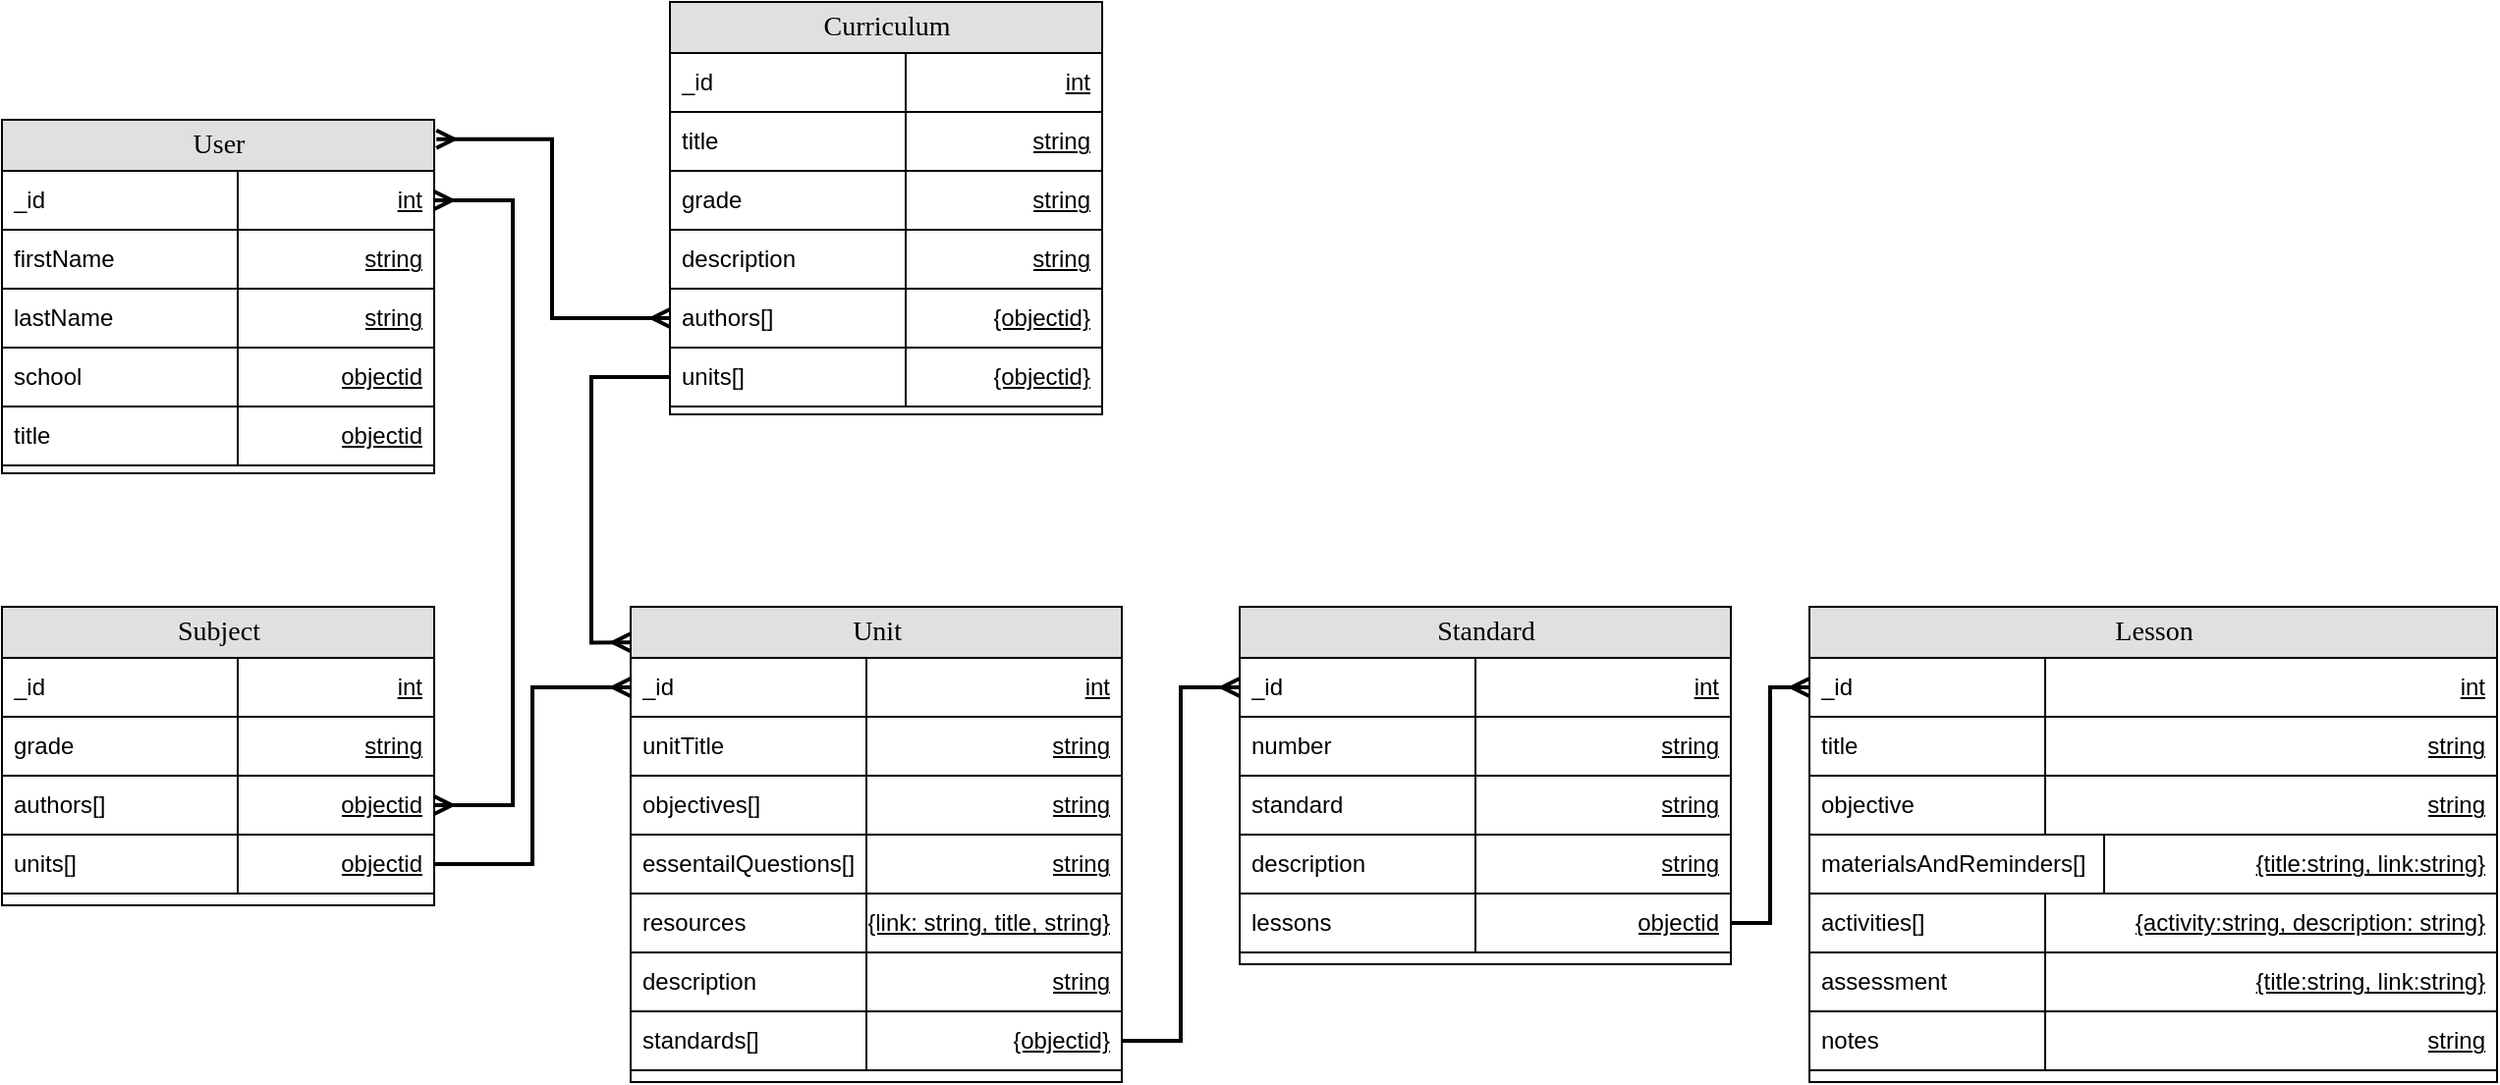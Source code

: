 <mxfile version="21.7.2" type="github">
  <diagram name="Page-1" id="e56a1550-8fbb-45ad-956c-1786394a9013">
    <mxGraphModel dx="1135" dy="780" grid="1" gridSize="10" guides="1" tooltips="1" connect="1" arrows="1" fold="1" page="1" pageScale="1" pageWidth="1100" pageHeight="850" background="none" math="0" shadow="0">
      <root>
        <mxCell id="0" />
        <mxCell id="1" parent="0" />
        <mxCell id="2e49270ec7c68f3f-80" value="Subject" style="swimlane;html=1;fontStyle=0;childLayout=stackLayout;horizontal=1;startSize=26;fillColor=#e0e0e0;horizontalStack=0;resizeParent=1;resizeLast=0;collapsible=1;marginBottom=0;swimlaneFillColor=#ffffff;align=center;rounded=0;shadow=0;comic=0;labelBackgroundColor=none;strokeWidth=1;fontFamily=Verdana;fontSize=14" parent="1" vertex="1">
          <mxGeometry x="30" y="358" width="220" height="152" as="geometry" />
        </mxCell>
        <mxCell id="2e49270ec7c68f3f-81" value="&lt;span style=&quot;font-weight: 400;&quot;&gt;int&lt;/span&gt;" style="shape=partialRectangle;top=0;left=0;right=0;bottom=1;html=1;align=right;verticalAlign=middle;fillColor=none;spacingLeft=34;spacingRight=4;whiteSpace=wrap;overflow=hidden;rotatable=0;points=[[0,0.5],[1,0.5]];portConstraint=eastwest;dropTarget=0;fontStyle=5;" parent="2e49270ec7c68f3f-80" vertex="1">
          <mxGeometry y="26" width="220" height="30" as="geometry" />
        </mxCell>
        <mxCell id="2e49270ec7c68f3f-82" value="_id" style="shape=partialRectangle;top=0;left=0;bottom=0;html=1;fillColor=none;align=left;verticalAlign=middle;spacingLeft=4;spacingRight=4;whiteSpace=wrap;overflow=hidden;rotatable=0;points=[];portConstraint=eastwest;part=1;" parent="2e49270ec7c68f3f-81" vertex="1" connectable="0">
          <mxGeometry width="120" height="30" as="geometry" />
        </mxCell>
        <mxCell id="TfCNdOQAZOzX627m7ygY-2" value="&lt;span style=&quot;font-weight: 400;&quot;&gt;string&lt;/span&gt;" style="shape=partialRectangle;top=0;left=0;right=0;bottom=1;html=1;align=right;verticalAlign=middle;fillColor=none;spacingLeft=34;spacingRight=4;whiteSpace=wrap;overflow=hidden;rotatable=0;points=[[0,0.5],[1,0.5]];portConstraint=eastwest;dropTarget=0;fontStyle=5;" vertex="1" parent="2e49270ec7c68f3f-80">
          <mxGeometry y="56" width="220" height="30" as="geometry" />
        </mxCell>
        <mxCell id="TfCNdOQAZOzX627m7ygY-3" value="grade" style="shape=partialRectangle;top=0;left=0;bottom=0;html=1;fillColor=none;align=left;verticalAlign=middle;spacingLeft=4;spacingRight=4;whiteSpace=wrap;overflow=hidden;rotatable=0;points=[];portConstraint=eastwest;part=1;" vertex="1" connectable="0" parent="TfCNdOQAZOzX627m7ygY-2">
          <mxGeometry width="120" height="30" as="geometry" />
        </mxCell>
        <mxCell id="TfCNdOQAZOzX627m7ygY-4" value="&lt;span style=&quot;font-weight: 400;&quot;&gt;objectid&lt;/span&gt;" style="shape=partialRectangle;top=0;left=0;right=0;bottom=1;html=1;align=right;verticalAlign=middle;fillColor=none;spacingLeft=34;spacingRight=4;whiteSpace=wrap;overflow=hidden;rotatable=0;points=[[0,0.5],[1,0.5]];portConstraint=eastwest;dropTarget=0;fontStyle=5;" vertex="1" parent="2e49270ec7c68f3f-80">
          <mxGeometry y="86" width="220" height="30" as="geometry" />
        </mxCell>
        <mxCell id="TfCNdOQAZOzX627m7ygY-5" value="authors[]" style="shape=partialRectangle;top=0;left=0;bottom=0;html=1;fillColor=none;align=left;verticalAlign=middle;spacingLeft=4;spacingRight=4;whiteSpace=wrap;overflow=hidden;rotatable=0;points=[];portConstraint=eastwest;part=1;" vertex="1" connectable="0" parent="TfCNdOQAZOzX627m7ygY-4">
          <mxGeometry width="120" height="30" as="geometry" />
        </mxCell>
        <mxCell id="TfCNdOQAZOzX627m7ygY-8" value="&lt;span style=&quot;font-weight: 400;&quot;&gt;objectid&lt;/span&gt;" style="shape=partialRectangle;top=0;left=0;right=0;bottom=1;html=1;align=right;verticalAlign=middle;fillColor=none;spacingLeft=34;spacingRight=4;whiteSpace=wrap;overflow=hidden;rotatable=0;points=[[0,0.5],[1,0.5]];portConstraint=eastwest;dropTarget=0;fontStyle=5;" vertex="1" parent="2e49270ec7c68f3f-80">
          <mxGeometry y="116" width="220" height="30" as="geometry" />
        </mxCell>
        <mxCell id="TfCNdOQAZOzX627m7ygY-9" value="units[]" style="shape=partialRectangle;top=0;left=0;bottom=0;html=1;fillColor=none;align=left;verticalAlign=middle;spacingLeft=4;spacingRight=4;whiteSpace=wrap;overflow=hidden;rotatable=0;points=[];portConstraint=eastwest;part=1;" vertex="1" connectable="0" parent="TfCNdOQAZOzX627m7ygY-8">
          <mxGeometry width="120" height="30" as="geometry" />
        </mxCell>
        <mxCell id="TfCNdOQAZOzX627m7ygY-520" style="edgeStyle=orthogonalEdgeStyle;rounded=0;orthogonalLoop=1;jettySize=auto;html=1;exitX=1.005;exitY=0.055;exitDx=0;exitDy=0;exitPerimeter=0;endArrow=ERmany;endFill=0;startArrow=ERmany;startFill=0;strokeWidth=2;" edge="1" parent="1" source="TfCNdOQAZOzX627m7ygY-10" target="TfCNdOQAZOzX627m7ygY-512">
          <mxGeometry relative="1" as="geometry">
            <mxPoint x="260" y="120" as="sourcePoint" />
            <Array as="points">
              <mxPoint x="310" y="120" />
              <mxPoint x="310" y="211" />
            </Array>
          </mxGeometry>
        </mxCell>
        <mxCell id="TfCNdOQAZOzX627m7ygY-10" value="User" style="swimlane;html=1;fontStyle=0;childLayout=stackLayout;horizontal=1;startSize=26;fillColor=#e0e0e0;horizontalStack=0;resizeParent=1;resizeLast=0;collapsible=1;marginBottom=0;swimlaneFillColor=#ffffff;align=center;rounded=0;shadow=0;comic=0;labelBackgroundColor=none;strokeWidth=1;fontFamily=Verdana;fontSize=14" vertex="1" parent="1">
          <mxGeometry x="30" y="110" width="220" height="180" as="geometry" />
        </mxCell>
        <mxCell id="TfCNdOQAZOzX627m7ygY-11" value="&lt;span style=&quot;font-weight: 400;&quot;&gt;int&lt;/span&gt;" style="shape=partialRectangle;top=0;left=0;right=0;bottom=1;html=1;align=right;verticalAlign=middle;fillColor=none;spacingLeft=34;spacingRight=4;whiteSpace=wrap;overflow=hidden;rotatable=0;points=[[0,0.5],[1,0.5]];portConstraint=eastwest;dropTarget=0;fontStyle=5;" vertex="1" parent="TfCNdOQAZOzX627m7ygY-10">
          <mxGeometry y="26" width="220" height="30" as="geometry" />
        </mxCell>
        <mxCell id="TfCNdOQAZOzX627m7ygY-12" value="_id" style="shape=partialRectangle;top=0;left=0;bottom=0;html=1;fillColor=none;align=left;verticalAlign=middle;spacingLeft=4;spacingRight=4;whiteSpace=wrap;overflow=hidden;rotatable=0;points=[];portConstraint=eastwest;part=1;" vertex="1" connectable="0" parent="TfCNdOQAZOzX627m7ygY-11">
          <mxGeometry width="120" height="30" as="geometry" />
        </mxCell>
        <mxCell id="TfCNdOQAZOzX627m7ygY-13" value="&lt;span style=&quot;font-weight: 400;&quot;&gt;string&lt;/span&gt;" style="shape=partialRectangle;top=0;left=0;right=0;bottom=1;html=1;align=right;verticalAlign=middle;fillColor=none;spacingLeft=34;spacingRight=4;whiteSpace=wrap;overflow=hidden;rotatable=0;points=[[0,0.5],[1,0.5]];portConstraint=eastwest;dropTarget=0;fontStyle=5;" vertex="1" parent="TfCNdOQAZOzX627m7ygY-10">
          <mxGeometry y="56" width="220" height="30" as="geometry" />
        </mxCell>
        <mxCell id="TfCNdOQAZOzX627m7ygY-14" value="firstName" style="shape=partialRectangle;top=0;left=0;bottom=0;html=1;fillColor=none;align=left;verticalAlign=middle;spacingLeft=4;spacingRight=4;whiteSpace=wrap;overflow=hidden;rotatable=0;points=[];portConstraint=eastwest;part=1;" vertex="1" connectable="0" parent="TfCNdOQAZOzX627m7ygY-13">
          <mxGeometry width="120" height="30" as="geometry" />
        </mxCell>
        <mxCell id="TfCNdOQAZOzX627m7ygY-15" value="&lt;span style=&quot;font-weight: 400;&quot;&gt;string&lt;/span&gt;" style="shape=partialRectangle;top=0;left=0;right=0;bottom=1;html=1;align=right;verticalAlign=middle;fillColor=none;spacingLeft=34;spacingRight=4;whiteSpace=wrap;overflow=hidden;rotatable=0;points=[[0,0.5],[1,0.5]];portConstraint=eastwest;dropTarget=0;fontStyle=5;" vertex="1" parent="TfCNdOQAZOzX627m7ygY-10">
          <mxGeometry y="86" width="220" height="30" as="geometry" />
        </mxCell>
        <mxCell id="TfCNdOQAZOzX627m7ygY-16" value="lastName" style="shape=partialRectangle;top=0;left=0;bottom=0;html=1;fillColor=none;align=left;verticalAlign=middle;spacingLeft=4;spacingRight=4;whiteSpace=wrap;overflow=hidden;rotatable=0;points=[];portConstraint=eastwest;part=1;" vertex="1" connectable="0" parent="TfCNdOQAZOzX627m7ygY-15">
          <mxGeometry width="120" height="30" as="geometry" />
        </mxCell>
        <mxCell id="TfCNdOQAZOzX627m7ygY-17" value="&lt;span style=&quot;font-weight: 400;&quot;&gt;objectid&lt;/span&gt;" style="shape=partialRectangle;top=0;left=0;right=0;bottom=1;html=1;align=right;verticalAlign=middle;fillColor=none;spacingLeft=34;spacingRight=4;whiteSpace=wrap;overflow=hidden;rotatable=0;points=[[0,0.5],[1,0.5]];portConstraint=eastwest;dropTarget=0;fontStyle=5;" vertex="1" parent="TfCNdOQAZOzX627m7ygY-10">
          <mxGeometry y="116" width="220" height="30" as="geometry" />
        </mxCell>
        <mxCell id="TfCNdOQAZOzX627m7ygY-18" value="school" style="shape=partialRectangle;top=0;left=0;bottom=0;html=1;fillColor=none;align=left;verticalAlign=middle;spacingLeft=4;spacingRight=4;whiteSpace=wrap;overflow=hidden;rotatable=0;points=[];portConstraint=eastwest;part=1;" vertex="1" connectable="0" parent="TfCNdOQAZOzX627m7ygY-17">
          <mxGeometry width="120" height="30" as="geometry" />
        </mxCell>
        <mxCell id="TfCNdOQAZOzX627m7ygY-19" value="&lt;span style=&quot;font-weight: 400;&quot;&gt;objectid&lt;/span&gt;" style="shape=partialRectangle;top=0;left=0;right=0;bottom=1;html=1;align=right;verticalAlign=middle;fillColor=none;spacingLeft=34;spacingRight=4;whiteSpace=wrap;overflow=hidden;rotatable=0;points=[[0,0.5],[1,0.5]];portConstraint=eastwest;dropTarget=0;fontStyle=5;" vertex="1" parent="TfCNdOQAZOzX627m7ygY-10">
          <mxGeometry y="146" width="220" height="30" as="geometry" />
        </mxCell>
        <mxCell id="TfCNdOQAZOzX627m7ygY-20" value="title" style="shape=partialRectangle;top=0;left=0;bottom=0;html=1;fillColor=none;align=left;verticalAlign=middle;spacingLeft=4;spacingRight=4;whiteSpace=wrap;overflow=hidden;rotatable=0;points=[];portConstraint=eastwest;part=1;" vertex="1" connectable="0" parent="TfCNdOQAZOzX627m7ygY-19">
          <mxGeometry width="120" height="30" as="geometry" />
        </mxCell>
        <mxCell id="TfCNdOQAZOzX627m7ygY-21" style="edgeStyle=orthogonalEdgeStyle;rounded=0;orthogonalLoop=1;jettySize=auto;html=1;exitX=1;exitY=0.5;exitDx=0;exitDy=0;entryX=1;entryY=0.5;entryDx=0;entryDy=0;endArrow=ERmany;endFill=0;strokeWidth=2;startArrow=ERmany;startFill=0;" edge="1" parent="1" source="TfCNdOQAZOzX627m7ygY-4" target="TfCNdOQAZOzX627m7ygY-11">
          <mxGeometry relative="1" as="geometry">
            <mxPoint x="290" y="150" as="targetPoint" />
            <Array as="points">
              <mxPoint x="290" y="459" />
              <mxPoint x="290" y="151" />
            </Array>
          </mxGeometry>
        </mxCell>
        <mxCell id="TfCNdOQAZOzX627m7ygY-22" value="Unit" style="swimlane;html=1;fontStyle=0;childLayout=stackLayout;horizontal=1;startSize=26;fillColor=#e0e0e0;horizontalStack=0;resizeParent=1;resizeLast=0;collapsible=1;marginBottom=0;swimlaneFillColor=#ffffff;align=center;rounded=0;shadow=0;comic=0;labelBackgroundColor=none;strokeWidth=1;fontFamily=Verdana;fontSize=14" vertex="1" parent="1">
          <mxGeometry x="350" y="358" width="250" height="242" as="geometry" />
        </mxCell>
        <mxCell id="TfCNdOQAZOzX627m7ygY-23" value="&lt;span style=&quot;font-weight: 400;&quot;&gt;int&lt;/span&gt;" style="shape=partialRectangle;top=0;left=0;right=0;bottom=1;html=1;align=right;verticalAlign=middle;fillColor=none;spacingLeft=34;spacingRight=4;whiteSpace=wrap;overflow=hidden;rotatable=0;points=[[0,0.5],[1,0.5]];portConstraint=eastwest;dropTarget=0;fontStyle=5;" vertex="1" parent="TfCNdOQAZOzX627m7ygY-22">
          <mxGeometry y="26" width="250" height="30" as="geometry" />
        </mxCell>
        <mxCell id="TfCNdOQAZOzX627m7ygY-24" value="_id" style="shape=partialRectangle;top=0;left=0;bottom=0;html=1;fillColor=none;align=left;verticalAlign=middle;spacingLeft=4;spacingRight=4;whiteSpace=wrap;overflow=hidden;rotatable=0;points=[];portConstraint=eastwest;part=1;" vertex="1" connectable="0" parent="TfCNdOQAZOzX627m7ygY-23">
          <mxGeometry width="120" height="30" as="geometry" />
        </mxCell>
        <mxCell id="TfCNdOQAZOzX627m7ygY-27" value="&lt;span style=&quot;font-weight: 400;&quot;&gt;string&lt;/span&gt;" style="shape=partialRectangle;top=0;left=0;right=0;bottom=1;html=1;align=right;verticalAlign=middle;fillColor=none;spacingLeft=34;spacingRight=4;whiteSpace=wrap;overflow=hidden;rotatable=0;points=[[0,0.5],[1,0.5]];portConstraint=eastwest;dropTarget=0;fontStyle=5;" vertex="1" parent="TfCNdOQAZOzX627m7ygY-22">
          <mxGeometry y="56" width="250" height="30" as="geometry" />
        </mxCell>
        <mxCell id="TfCNdOQAZOzX627m7ygY-28" value="unitTitle" style="shape=partialRectangle;top=0;left=0;bottom=0;html=1;fillColor=none;align=left;verticalAlign=middle;spacingLeft=4;spacingRight=4;whiteSpace=wrap;overflow=hidden;rotatable=0;points=[];portConstraint=eastwest;part=1;" vertex="1" connectable="0" parent="TfCNdOQAZOzX627m7ygY-27">
          <mxGeometry width="120" height="30" as="geometry" />
        </mxCell>
        <mxCell id="TfCNdOQAZOzX627m7ygY-29" value="&lt;span style=&quot;font-weight: 400;&quot;&gt;string&lt;/span&gt;" style="shape=partialRectangle;top=0;left=0;right=0;bottom=1;html=1;align=right;verticalAlign=middle;fillColor=none;spacingLeft=34;spacingRight=4;whiteSpace=wrap;overflow=hidden;rotatable=0;points=[[0,0.5],[1,0.5]];portConstraint=eastwest;dropTarget=0;fontStyle=5;" vertex="1" parent="TfCNdOQAZOzX627m7ygY-22">
          <mxGeometry y="86" width="250" height="30" as="geometry" />
        </mxCell>
        <mxCell id="TfCNdOQAZOzX627m7ygY-30" value="objectives[]" style="shape=partialRectangle;top=0;left=0;bottom=0;html=1;fillColor=none;align=left;verticalAlign=middle;spacingLeft=4;spacingRight=4;whiteSpace=wrap;overflow=hidden;rotatable=0;points=[];portConstraint=eastwest;part=1;" vertex="1" connectable="0" parent="TfCNdOQAZOzX627m7ygY-29">
          <mxGeometry width="120" height="30" as="geometry" />
        </mxCell>
        <mxCell id="TfCNdOQAZOzX627m7ygY-40" value="&lt;span style=&quot;font-weight: 400;&quot;&gt;string&lt;/span&gt;" style="shape=partialRectangle;top=0;left=0;right=0;bottom=1;html=1;align=right;verticalAlign=middle;fillColor=none;spacingLeft=34;spacingRight=4;whiteSpace=wrap;overflow=hidden;rotatable=0;points=[[0,0.5],[1,0.5]];portConstraint=eastwest;dropTarget=0;fontStyle=5;" vertex="1" parent="TfCNdOQAZOzX627m7ygY-22">
          <mxGeometry y="116" width="250" height="30" as="geometry" />
        </mxCell>
        <mxCell id="TfCNdOQAZOzX627m7ygY-41" value="essentailQuestions[]" style="shape=partialRectangle;top=0;left=0;bottom=0;html=1;fillColor=none;align=left;verticalAlign=middle;spacingLeft=4;spacingRight=4;whiteSpace=wrap;overflow=hidden;rotatable=0;points=[];portConstraint=eastwest;part=1;" vertex="1" connectable="0" parent="TfCNdOQAZOzX627m7ygY-40">
          <mxGeometry width="120" height="30" as="geometry" />
        </mxCell>
        <mxCell id="TfCNdOQAZOzX627m7ygY-42" value="&lt;span style=&quot;font-weight: 400;&quot;&gt;{link: string, title, string}&lt;br&gt;&lt;/span&gt;" style="shape=partialRectangle;top=0;left=0;right=0;bottom=1;html=1;align=right;verticalAlign=middle;fillColor=none;spacingLeft=34;spacingRight=4;whiteSpace=wrap;overflow=hidden;rotatable=0;points=[[0,0.5],[1,0.5]];portConstraint=eastwest;dropTarget=0;fontStyle=5;" vertex="1" parent="TfCNdOQAZOzX627m7ygY-22">
          <mxGeometry y="146" width="250" height="30" as="geometry" />
        </mxCell>
        <mxCell id="TfCNdOQAZOzX627m7ygY-43" value="resources" style="shape=partialRectangle;top=0;left=0;bottom=0;html=1;fillColor=none;align=left;verticalAlign=middle;spacingLeft=4;spacingRight=4;whiteSpace=wrap;overflow=hidden;rotatable=0;points=[];portConstraint=eastwest;part=1;" vertex="1" connectable="0" parent="TfCNdOQAZOzX627m7ygY-42">
          <mxGeometry width="120" height="30" as="geometry" />
        </mxCell>
        <mxCell id="TfCNdOQAZOzX627m7ygY-44" value="&lt;span style=&quot;font-weight: 400;&quot;&gt;string&lt;/span&gt;" style="shape=partialRectangle;top=0;left=0;right=0;bottom=1;html=1;align=right;verticalAlign=middle;fillColor=none;spacingLeft=34;spacingRight=4;whiteSpace=wrap;overflow=hidden;rotatable=0;points=[[0,0.5],[1,0.5]];portConstraint=eastwest;dropTarget=0;fontStyle=5;" vertex="1" parent="TfCNdOQAZOzX627m7ygY-22">
          <mxGeometry y="176" width="250" height="30" as="geometry" />
        </mxCell>
        <mxCell id="TfCNdOQAZOzX627m7ygY-45" value="description" style="shape=partialRectangle;top=0;left=0;bottom=0;html=1;fillColor=none;align=left;verticalAlign=middle;spacingLeft=4;spacingRight=4;whiteSpace=wrap;overflow=hidden;rotatable=0;points=[];portConstraint=eastwest;part=1;" vertex="1" connectable="0" parent="TfCNdOQAZOzX627m7ygY-44">
          <mxGeometry width="120" height="30" as="geometry" />
        </mxCell>
        <mxCell id="TfCNdOQAZOzX627m7ygY-46" value="&lt;span style=&quot;font-weight: 400;&quot;&gt;{objectid}&lt;/span&gt;" style="shape=partialRectangle;top=0;left=0;right=0;bottom=1;html=1;align=right;verticalAlign=middle;fillColor=none;spacingLeft=34;spacingRight=4;whiteSpace=wrap;overflow=hidden;rotatable=0;points=[[0,0.5],[1,0.5]];portConstraint=eastwest;dropTarget=0;fontStyle=5;" vertex="1" parent="TfCNdOQAZOzX627m7ygY-22">
          <mxGeometry y="206" width="250" height="30" as="geometry" />
        </mxCell>
        <mxCell id="TfCNdOQAZOzX627m7ygY-47" value="standards[]" style="shape=partialRectangle;top=0;left=0;bottom=0;html=1;fillColor=none;align=left;verticalAlign=middle;spacingLeft=4;spacingRight=4;whiteSpace=wrap;overflow=hidden;rotatable=0;points=[];portConstraint=eastwest;part=1;" vertex="1" connectable="0" parent="TfCNdOQAZOzX627m7ygY-46">
          <mxGeometry width="120" height="30" as="geometry" />
        </mxCell>
        <mxCell id="TfCNdOQAZOzX627m7ygY-49" style="edgeStyle=orthogonalEdgeStyle;rounded=0;orthogonalLoop=1;jettySize=auto;html=1;entryX=0;entryY=0.5;entryDx=0;entryDy=0;endArrow=ERmany;endFill=0;strokeWidth=2;" edge="1" parent="1" source="TfCNdOQAZOzX627m7ygY-8" target="TfCNdOQAZOzX627m7ygY-23">
          <mxGeometry relative="1" as="geometry">
            <mxPoint x="330" y="320" as="targetPoint" />
          </mxGeometry>
        </mxCell>
        <mxCell id="TfCNdOQAZOzX627m7ygY-471" value="Standard" style="swimlane;html=1;fontStyle=0;childLayout=stackLayout;horizontal=1;startSize=26;fillColor=#e0e0e0;horizontalStack=0;resizeParent=1;resizeLast=0;collapsible=1;marginBottom=0;swimlaneFillColor=#ffffff;align=center;rounded=0;shadow=0;comic=0;labelBackgroundColor=none;strokeWidth=1;fontFamily=Verdana;fontSize=14" vertex="1" parent="1">
          <mxGeometry x="660" y="358" width="250" height="182" as="geometry" />
        </mxCell>
        <mxCell id="TfCNdOQAZOzX627m7ygY-472" value="&lt;span style=&quot;font-weight: 400;&quot;&gt;int&lt;/span&gt;" style="shape=partialRectangle;top=0;left=0;right=0;bottom=1;html=1;align=right;verticalAlign=middle;fillColor=none;spacingLeft=34;spacingRight=4;whiteSpace=wrap;overflow=hidden;rotatable=0;points=[[0,0.5],[1,0.5]];portConstraint=eastwest;dropTarget=0;fontStyle=5;" vertex="1" parent="TfCNdOQAZOzX627m7ygY-471">
          <mxGeometry y="26" width="250" height="30" as="geometry" />
        </mxCell>
        <mxCell id="TfCNdOQAZOzX627m7ygY-473" value="_id" style="shape=partialRectangle;top=0;left=0;bottom=0;html=1;fillColor=none;align=left;verticalAlign=middle;spacingLeft=4;spacingRight=4;whiteSpace=wrap;overflow=hidden;rotatable=0;points=[];portConstraint=eastwest;part=1;" vertex="1" connectable="0" parent="TfCNdOQAZOzX627m7ygY-472">
          <mxGeometry width="120" height="30" as="geometry" />
        </mxCell>
        <mxCell id="TfCNdOQAZOzX627m7ygY-474" value="&lt;span style=&quot;font-weight: 400;&quot;&gt;string&lt;/span&gt;" style="shape=partialRectangle;top=0;left=0;right=0;bottom=1;html=1;align=right;verticalAlign=middle;fillColor=none;spacingLeft=34;spacingRight=4;whiteSpace=wrap;overflow=hidden;rotatable=0;points=[[0,0.5],[1,0.5]];portConstraint=eastwest;dropTarget=0;fontStyle=5;" vertex="1" parent="TfCNdOQAZOzX627m7ygY-471">
          <mxGeometry y="56" width="250" height="30" as="geometry" />
        </mxCell>
        <mxCell id="TfCNdOQAZOzX627m7ygY-475" value="number" style="shape=partialRectangle;top=0;left=0;bottom=0;html=1;fillColor=none;align=left;verticalAlign=middle;spacingLeft=4;spacingRight=4;whiteSpace=wrap;overflow=hidden;rotatable=0;points=[];portConstraint=eastwest;part=1;" vertex="1" connectable="0" parent="TfCNdOQAZOzX627m7ygY-474">
          <mxGeometry width="120" height="30" as="geometry" />
        </mxCell>
        <mxCell id="TfCNdOQAZOzX627m7ygY-476" value="&lt;span style=&quot;font-weight: 400;&quot;&gt;string&lt;/span&gt;" style="shape=partialRectangle;top=0;left=0;right=0;bottom=1;html=1;align=right;verticalAlign=middle;fillColor=none;spacingLeft=34;spacingRight=4;whiteSpace=wrap;overflow=hidden;rotatable=0;points=[[0,0.5],[1,0.5]];portConstraint=eastwest;dropTarget=0;fontStyle=5;" vertex="1" parent="TfCNdOQAZOzX627m7ygY-471">
          <mxGeometry y="86" width="250" height="30" as="geometry" />
        </mxCell>
        <mxCell id="TfCNdOQAZOzX627m7ygY-477" value="standard" style="shape=partialRectangle;top=0;left=0;bottom=0;html=1;fillColor=none;align=left;verticalAlign=middle;spacingLeft=4;spacingRight=4;whiteSpace=wrap;overflow=hidden;rotatable=0;points=[];portConstraint=eastwest;part=1;" vertex="1" connectable="0" parent="TfCNdOQAZOzX627m7ygY-476">
          <mxGeometry width="120" height="30" as="geometry" />
        </mxCell>
        <mxCell id="TfCNdOQAZOzX627m7ygY-478" value="&lt;span style=&quot;font-weight: 400;&quot;&gt;string&lt;/span&gt;" style="shape=partialRectangle;top=0;left=0;right=0;bottom=1;html=1;align=right;verticalAlign=middle;fillColor=none;spacingLeft=34;spacingRight=4;whiteSpace=wrap;overflow=hidden;rotatable=0;points=[[0,0.5],[1,0.5]];portConstraint=eastwest;dropTarget=0;fontStyle=5;" vertex="1" parent="TfCNdOQAZOzX627m7ygY-471">
          <mxGeometry y="116" width="250" height="30" as="geometry" />
        </mxCell>
        <mxCell id="TfCNdOQAZOzX627m7ygY-479" value="description" style="shape=partialRectangle;top=0;left=0;bottom=0;html=1;fillColor=none;align=left;verticalAlign=middle;spacingLeft=4;spacingRight=4;whiteSpace=wrap;overflow=hidden;rotatable=0;points=[];portConstraint=eastwest;part=1;" vertex="1" connectable="0" parent="TfCNdOQAZOzX627m7ygY-478">
          <mxGeometry width="120" height="30" as="geometry" />
        </mxCell>
        <mxCell id="TfCNdOQAZOzX627m7ygY-480" value="&lt;span style=&quot;font-weight: 400;&quot;&gt;objectid&lt;br&gt;&lt;/span&gt;" style="shape=partialRectangle;top=0;left=0;right=0;bottom=1;html=1;align=right;verticalAlign=middle;fillColor=none;spacingLeft=34;spacingRight=4;whiteSpace=wrap;overflow=hidden;rotatable=0;points=[[0,0.5],[1,0.5]];portConstraint=eastwest;dropTarget=0;fontStyle=5;" vertex="1" parent="TfCNdOQAZOzX627m7ygY-471">
          <mxGeometry y="146" width="250" height="30" as="geometry" />
        </mxCell>
        <mxCell id="TfCNdOQAZOzX627m7ygY-481" value="lessons" style="shape=partialRectangle;top=0;left=0;bottom=0;html=1;fillColor=none;align=left;verticalAlign=middle;spacingLeft=4;spacingRight=4;whiteSpace=wrap;overflow=hidden;rotatable=0;points=[];portConstraint=eastwest;part=1;" vertex="1" connectable="0" parent="TfCNdOQAZOzX627m7ygY-480">
          <mxGeometry width="120" height="30" as="geometry" />
        </mxCell>
        <mxCell id="TfCNdOQAZOzX627m7ygY-486" style="edgeStyle=orthogonalEdgeStyle;rounded=0;orthogonalLoop=1;jettySize=auto;html=1;exitX=1;exitY=0.5;exitDx=0;exitDy=0;entryX=0;entryY=0.5;entryDx=0;entryDy=0;strokeWidth=2;endArrow=ERmany;endFill=0;" edge="1" parent="1" source="TfCNdOQAZOzX627m7ygY-46" target="TfCNdOQAZOzX627m7ygY-472">
          <mxGeometry relative="1" as="geometry" />
        </mxCell>
        <mxCell id="TfCNdOQAZOzX627m7ygY-487" value="Lesson" style="swimlane;html=1;fontStyle=0;childLayout=stackLayout;horizontal=1;startSize=26;fillColor=#e0e0e0;horizontalStack=0;resizeParent=1;resizeLast=0;collapsible=1;marginBottom=0;swimlaneFillColor=#ffffff;align=center;rounded=0;shadow=0;comic=0;labelBackgroundColor=none;strokeWidth=1;fontFamily=Verdana;fontSize=14" vertex="1" parent="1">
          <mxGeometry x="950" y="358" width="350" height="242" as="geometry" />
        </mxCell>
        <mxCell id="TfCNdOQAZOzX627m7ygY-488" value="&lt;span style=&quot;font-weight: 400;&quot;&gt;int&lt;/span&gt;" style="shape=partialRectangle;top=0;left=0;right=0;bottom=1;html=1;align=right;verticalAlign=middle;fillColor=none;spacingLeft=34;spacingRight=4;whiteSpace=wrap;overflow=hidden;rotatable=0;points=[[0,0.5],[1,0.5]];portConstraint=eastwest;dropTarget=0;fontStyle=5;" vertex="1" parent="TfCNdOQAZOzX627m7ygY-487">
          <mxGeometry y="26" width="350" height="30" as="geometry" />
        </mxCell>
        <mxCell id="TfCNdOQAZOzX627m7ygY-489" value="_id" style="shape=partialRectangle;top=0;left=0;bottom=0;html=1;fillColor=none;align=left;verticalAlign=middle;spacingLeft=4;spacingRight=4;whiteSpace=wrap;overflow=hidden;rotatable=0;points=[];portConstraint=eastwest;part=1;" vertex="1" connectable="0" parent="TfCNdOQAZOzX627m7ygY-488">
          <mxGeometry width="120" height="30" as="geometry" />
        </mxCell>
        <mxCell id="TfCNdOQAZOzX627m7ygY-490" value="&lt;span style=&quot;font-weight: 400;&quot;&gt;string&lt;/span&gt;" style="shape=partialRectangle;top=0;left=0;right=0;bottom=1;html=1;align=right;verticalAlign=middle;fillColor=none;spacingLeft=34;spacingRight=4;whiteSpace=wrap;overflow=hidden;rotatable=0;points=[[0,0.5],[1,0.5]];portConstraint=eastwest;dropTarget=0;fontStyle=5;" vertex="1" parent="TfCNdOQAZOzX627m7ygY-487">
          <mxGeometry y="56" width="350" height="30" as="geometry" />
        </mxCell>
        <mxCell id="TfCNdOQAZOzX627m7ygY-491" value="title" style="shape=partialRectangle;top=0;left=0;bottom=0;html=1;fillColor=none;align=left;verticalAlign=middle;spacingLeft=4;spacingRight=4;whiteSpace=wrap;overflow=hidden;rotatable=0;points=[];portConstraint=eastwest;part=1;" vertex="1" connectable="0" parent="TfCNdOQAZOzX627m7ygY-490">
          <mxGeometry width="120" height="30" as="geometry" />
        </mxCell>
        <mxCell id="TfCNdOQAZOzX627m7ygY-492" value="&lt;span style=&quot;font-weight: 400;&quot;&gt;string&lt;/span&gt;" style="shape=partialRectangle;top=0;left=0;right=0;bottom=1;html=1;align=right;verticalAlign=middle;fillColor=none;spacingLeft=34;spacingRight=4;whiteSpace=wrap;overflow=hidden;rotatable=0;points=[[0,0.5],[1,0.5]];portConstraint=eastwest;dropTarget=0;fontStyle=5;" vertex="1" parent="TfCNdOQAZOzX627m7ygY-487">
          <mxGeometry y="86" width="350" height="30" as="geometry" />
        </mxCell>
        <mxCell id="TfCNdOQAZOzX627m7ygY-493" value="objective" style="shape=partialRectangle;top=0;left=0;bottom=0;html=1;fillColor=none;align=left;verticalAlign=middle;spacingLeft=4;spacingRight=4;whiteSpace=wrap;overflow=hidden;rotatable=0;points=[];portConstraint=eastwest;part=1;" vertex="1" connectable="0" parent="TfCNdOQAZOzX627m7ygY-492">
          <mxGeometry width="120" height="30" as="geometry" />
        </mxCell>
        <mxCell id="TfCNdOQAZOzX627m7ygY-494" value="&lt;span style=&quot;font-weight: 400;&quot;&gt;{title:string, link:string}&lt;/span&gt;" style="shape=partialRectangle;top=0;left=0;right=0;bottom=1;html=1;align=right;verticalAlign=middle;fillColor=none;spacingLeft=34;spacingRight=4;whiteSpace=wrap;overflow=hidden;rotatable=0;points=[[0,0.5],[1,0.5]];portConstraint=eastwest;dropTarget=0;fontStyle=5;" vertex="1" parent="TfCNdOQAZOzX627m7ygY-487">
          <mxGeometry y="116" width="350" height="30" as="geometry" />
        </mxCell>
        <mxCell id="TfCNdOQAZOzX627m7ygY-495" value="materialsAndReminders[]" style="shape=partialRectangle;top=0;left=0;bottom=0;html=1;fillColor=none;align=left;verticalAlign=middle;spacingLeft=4;spacingRight=4;whiteSpace=wrap;overflow=hidden;rotatable=0;points=[];portConstraint=eastwest;part=1;" vertex="1" connectable="0" parent="TfCNdOQAZOzX627m7ygY-494">
          <mxGeometry width="150" height="30" as="geometry" />
        </mxCell>
        <mxCell id="TfCNdOQAZOzX627m7ygY-496" value="&lt;span style=&quot;font-weight: 400;&quot;&gt;{activity:string, description: string}&lt;br&gt;&lt;/span&gt;" style="shape=partialRectangle;top=0;left=0;right=0;bottom=1;html=1;align=right;verticalAlign=middle;fillColor=none;spacingLeft=34;spacingRight=4;whiteSpace=wrap;overflow=hidden;rotatable=0;points=[[0,0.5],[1,0.5]];portConstraint=eastwest;dropTarget=0;fontStyle=5;" vertex="1" parent="TfCNdOQAZOzX627m7ygY-487">
          <mxGeometry y="146" width="350" height="30" as="geometry" />
        </mxCell>
        <mxCell id="TfCNdOQAZOzX627m7ygY-497" value="activities[]" style="shape=partialRectangle;top=0;left=0;bottom=0;html=1;fillColor=none;align=left;verticalAlign=middle;spacingLeft=4;spacingRight=4;whiteSpace=wrap;overflow=hidden;rotatable=0;points=[];portConstraint=eastwest;part=1;" vertex="1" connectable="0" parent="TfCNdOQAZOzX627m7ygY-496">
          <mxGeometry width="120" height="30" as="geometry" />
        </mxCell>
        <mxCell id="TfCNdOQAZOzX627m7ygY-498" value="&lt;span style=&quot;font-weight: 400;&quot;&gt;{title:string, link:string}&lt;/span&gt;" style="shape=partialRectangle;top=0;left=0;right=0;bottom=1;html=1;align=right;verticalAlign=middle;fillColor=none;spacingLeft=34;spacingRight=4;whiteSpace=wrap;overflow=hidden;rotatable=0;points=[[0,0.5],[1,0.5]];portConstraint=eastwest;dropTarget=0;fontStyle=5;" vertex="1" parent="TfCNdOQAZOzX627m7ygY-487">
          <mxGeometry y="176" width="350" height="30" as="geometry" />
        </mxCell>
        <mxCell id="TfCNdOQAZOzX627m7ygY-499" value="assessment" style="shape=partialRectangle;top=0;left=0;bottom=0;html=1;fillColor=none;align=left;verticalAlign=middle;spacingLeft=4;spacingRight=4;whiteSpace=wrap;overflow=hidden;rotatable=0;points=[];portConstraint=eastwest;part=1;" vertex="1" connectable="0" parent="TfCNdOQAZOzX627m7ygY-498">
          <mxGeometry width="120" height="30" as="geometry" />
        </mxCell>
        <mxCell id="TfCNdOQAZOzX627m7ygY-500" value="&lt;span style=&quot;font-weight: 400;&quot;&gt;string&lt;/span&gt;" style="shape=partialRectangle;top=0;left=0;right=0;bottom=1;html=1;align=right;verticalAlign=middle;fillColor=none;spacingLeft=34;spacingRight=4;whiteSpace=wrap;overflow=hidden;rotatable=0;points=[[0,0.5],[1,0.5]];portConstraint=eastwest;dropTarget=0;fontStyle=5;" vertex="1" parent="TfCNdOQAZOzX627m7ygY-487">
          <mxGeometry y="206" width="350" height="30" as="geometry" />
        </mxCell>
        <mxCell id="TfCNdOQAZOzX627m7ygY-501" value="notes" style="shape=partialRectangle;top=0;left=0;bottom=0;html=1;fillColor=none;align=left;verticalAlign=middle;spacingLeft=4;spacingRight=4;whiteSpace=wrap;overflow=hidden;rotatable=0;points=[];portConstraint=eastwest;part=1;" vertex="1" connectable="0" parent="TfCNdOQAZOzX627m7ygY-500">
          <mxGeometry width="120" height="30" as="geometry" />
        </mxCell>
        <mxCell id="TfCNdOQAZOzX627m7ygY-502" style="edgeStyle=orthogonalEdgeStyle;rounded=0;orthogonalLoop=1;jettySize=auto;html=1;exitX=1;exitY=0.5;exitDx=0;exitDy=0;entryX=0;entryY=0.5;entryDx=0;entryDy=0;endArrow=ERmany;endFill=0;strokeWidth=2;" edge="1" parent="1" source="TfCNdOQAZOzX627m7ygY-480" target="TfCNdOQAZOzX627m7ygY-488">
          <mxGeometry relative="1" as="geometry" />
        </mxCell>
        <mxCell id="TfCNdOQAZOzX627m7ygY-503" value="Curriculum" style="swimlane;html=1;fontStyle=0;childLayout=stackLayout;horizontal=1;startSize=26;fillColor=#e0e0e0;horizontalStack=0;resizeParent=1;resizeLast=0;collapsible=1;marginBottom=0;swimlaneFillColor=#ffffff;align=center;rounded=0;shadow=0;comic=0;labelBackgroundColor=none;strokeWidth=1;fontFamily=Verdana;fontSize=14" vertex="1" parent="1">
          <mxGeometry x="370" y="50" width="220" height="210" as="geometry" />
        </mxCell>
        <mxCell id="TfCNdOQAZOzX627m7ygY-504" value="&lt;span style=&quot;font-weight: 400;&quot;&gt;int&lt;/span&gt;" style="shape=partialRectangle;top=0;left=0;right=0;bottom=1;html=1;align=right;verticalAlign=middle;fillColor=none;spacingLeft=34;spacingRight=4;whiteSpace=wrap;overflow=hidden;rotatable=0;points=[[0,0.5],[1,0.5]];portConstraint=eastwest;dropTarget=0;fontStyle=5;" vertex="1" parent="TfCNdOQAZOzX627m7ygY-503">
          <mxGeometry y="26" width="220" height="30" as="geometry" />
        </mxCell>
        <mxCell id="TfCNdOQAZOzX627m7ygY-505" value="_id" style="shape=partialRectangle;top=0;left=0;bottom=0;html=1;fillColor=none;align=left;verticalAlign=middle;spacingLeft=4;spacingRight=4;whiteSpace=wrap;overflow=hidden;rotatable=0;points=[];portConstraint=eastwest;part=1;" vertex="1" connectable="0" parent="TfCNdOQAZOzX627m7ygY-504">
          <mxGeometry width="120" height="30" as="geometry" />
        </mxCell>
        <mxCell id="TfCNdOQAZOzX627m7ygY-506" value="&lt;span style=&quot;font-weight: 400;&quot;&gt;string&lt;/span&gt;" style="shape=partialRectangle;top=0;left=0;right=0;bottom=1;html=1;align=right;verticalAlign=middle;fillColor=none;spacingLeft=34;spacingRight=4;whiteSpace=wrap;overflow=hidden;rotatable=0;points=[[0,0.5],[1,0.5]];portConstraint=eastwest;dropTarget=0;fontStyle=5;" vertex="1" parent="TfCNdOQAZOzX627m7ygY-503">
          <mxGeometry y="56" width="220" height="30" as="geometry" />
        </mxCell>
        <mxCell id="TfCNdOQAZOzX627m7ygY-507" value="title" style="shape=partialRectangle;top=0;left=0;bottom=0;html=1;fillColor=none;align=left;verticalAlign=middle;spacingLeft=4;spacingRight=4;whiteSpace=wrap;overflow=hidden;rotatable=0;points=[];portConstraint=eastwest;part=1;" vertex="1" connectable="0" parent="TfCNdOQAZOzX627m7ygY-506">
          <mxGeometry width="120" height="30" as="geometry" />
        </mxCell>
        <mxCell id="TfCNdOQAZOzX627m7ygY-508" value="&lt;span style=&quot;font-weight: 400;&quot;&gt;string&lt;/span&gt;" style="shape=partialRectangle;top=0;left=0;right=0;bottom=1;html=1;align=right;verticalAlign=middle;fillColor=none;spacingLeft=34;spacingRight=4;whiteSpace=wrap;overflow=hidden;rotatable=0;points=[[0,0.5],[1,0.5]];portConstraint=eastwest;dropTarget=0;fontStyle=5;" vertex="1" parent="TfCNdOQAZOzX627m7ygY-503">
          <mxGeometry y="86" width="220" height="30" as="geometry" />
        </mxCell>
        <mxCell id="TfCNdOQAZOzX627m7ygY-509" value="grade" style="shape=partialRectangle;top=0;left=0;bottom=0;html=1;fillColor=none;align=left;verticalAlign=middle;spacingLeft=4;spacingRight=4;whiteSpace=wrap;overflow=hidden;rotatable=0;points=[];portConstraint=eastwest;part=1;" vertex="1" connectable="0" parent="TfCNdOQAZOzX627m7ygY-508">
          <mxGeometry width="120" height="30" as="geometry" />
        </mxCell>
        <mxCell id="TfCNdOQAZOzX627m7ygY-510" value="&lt;span style=&quot;font-weight: 400;&quot;&gt;string&lt;/span&gt;" style="shape=partialRectangle;top=0;left=0;right=0;bottom=1;html=1;align=right;verticalAlign=middle;fillColor=none;spacingLeft=34;spacingRight=4;whiteSpace=wrap;overflow=hidden;rotatable=0;points=[[0,0.5],[1,0.5]];portConstraint=eastwest;dropTarget=0;fontStyle=5;" vertex="1" parent="TfCNdOQAZOzX627m7ygY-503">
          <mxGeometry y="116" width="220" height="30" as="geometry" />
        </mxCell>
        <mxCell id="TfCNdOQAZOzX627m7ygY-511" value="description" style="shape=partialRectangle;top=0;left=0;bottom=0;html=1;fillColor=none;align=left;verticalAlign=middle;spacingLeft=4;spacingRight=4;whiteSpace=wrap;overflow=hidden;rotatable=0;points=[];portConstraint=eastwest;part=1;" vertex="1" connectable="0" parent="TfCNdOQAZOzX627m7ygY-510">
          <mxGeometry width="120" height="30" as="geometry" />
        </mxCell>
        <mxCell id="TfCNdOQAZOzX627m7ygY-512" value="&lt;span style=&quot;font-weight: 400;&quot;&gt;{objectid}&lt;/span&gt;" style="shape=partialRectangle;top=0;left=0;right=0;bottom=1;html=1;align=right;verticalAlign=middle;fillColor=none;spacingLeft=34;spacingRight=4;whiteSpace=wrap;overflow=hidden;rotatable=0;points=[[0,0.5],[1,0.5]];portConstraint=eastwest;dropTarget=0;fontStyle=5;" vertex="1" parent="TfCNdOQAZOzX627m7ygY-503">
          <mxGeometry y="146" width="220" height="30" as="geometry" />
        </mxCell>
        <mxCell id="TfCNdOQAZOzX627m7ygY-513" value="authors[]" style="shape=partialRectangle;top=0;left=0;bottom=0;html=1;fillColor=none;align=left;verticalAlign=middle;spacingLeft=4;spacingRight=4;whiteSpace=wrap;overflow=hidden;rotatable=0;points=[];portConstraint=eastwest;part=1;" vertex="1" connectable="0" parent="TfCNdOQAZOzX627m7ygY-512">
          <mxGeometry width="120" height="30" as="geometry" />
        </mxCell>
        <mxCell id="TfCNdOQAZOzX627m7ygY-518" value="&lt;span style=&quot;font-weight: normal;&quot;&gt;{objectid}&lt;/span&gt;" style="shape=partialRectangle;top=0;left=0;right=0;bottom=1;html=1;align=right;verticalAlign=middle;fillColor=none;spacingLeft=34;spacingRight=4;whiteSpace=wrap;overflow=hidden;rotatable=0;points=[[0,0.5],[1,0.5]];portConstraint=eastwest;dropTarget=0;fontStyle=5;" vertex="1" parent="TfCNdOQAZOzX627m7ygY-503">
          <mxGeometry y="176" width="220" height="30" as="geometry" />
        </mxCell>
        <mxCell id="TfCNdOQAZOzX627m7ygY-519" value="units[]" style="shape=partialRectangle;top=0;left=0;bottom=0;html=1;fillColor=none;align=left;verticalAlign=middle;spacingLeft=4;spacingRight=4;whiteSpace=wrap;overflow=hidden;rotatable=0;points=[];portConstraint=eastwest;part=1;" vertex="1" connectable="0" parent="TfCNdOQAZOzX627m7ygY-518">
          <mxGeometry width="120" height="30" as="geometry" />
        </mxCell>
        <mxCell id="TfCNdOQAZOzX627m7ygY-521" style="edgeStyle=orthogonalEdgeStyle;rounded=0;orthogonalLoop=1;jettySize=auto;html=1;exitX=0;exitY=0.5;exitDx=0;exitDy=0;entryX=0;entryY=0.075;entryDx=0;entryDy=0;entryPerimeter=0;endArrow=ERmany;endFill=0;strokeWidth=2;" edge="1" parent="1" source="TfCNdOQAZOzX627m7ygY-518" target="TfCNdOQAZOzX627m7ygY-22">
          <mxGeometry relative="1" as="geometry" />
        </mxCell>
      </root>
    </mxGraphModel>
  </diagram>
</mxfile>
